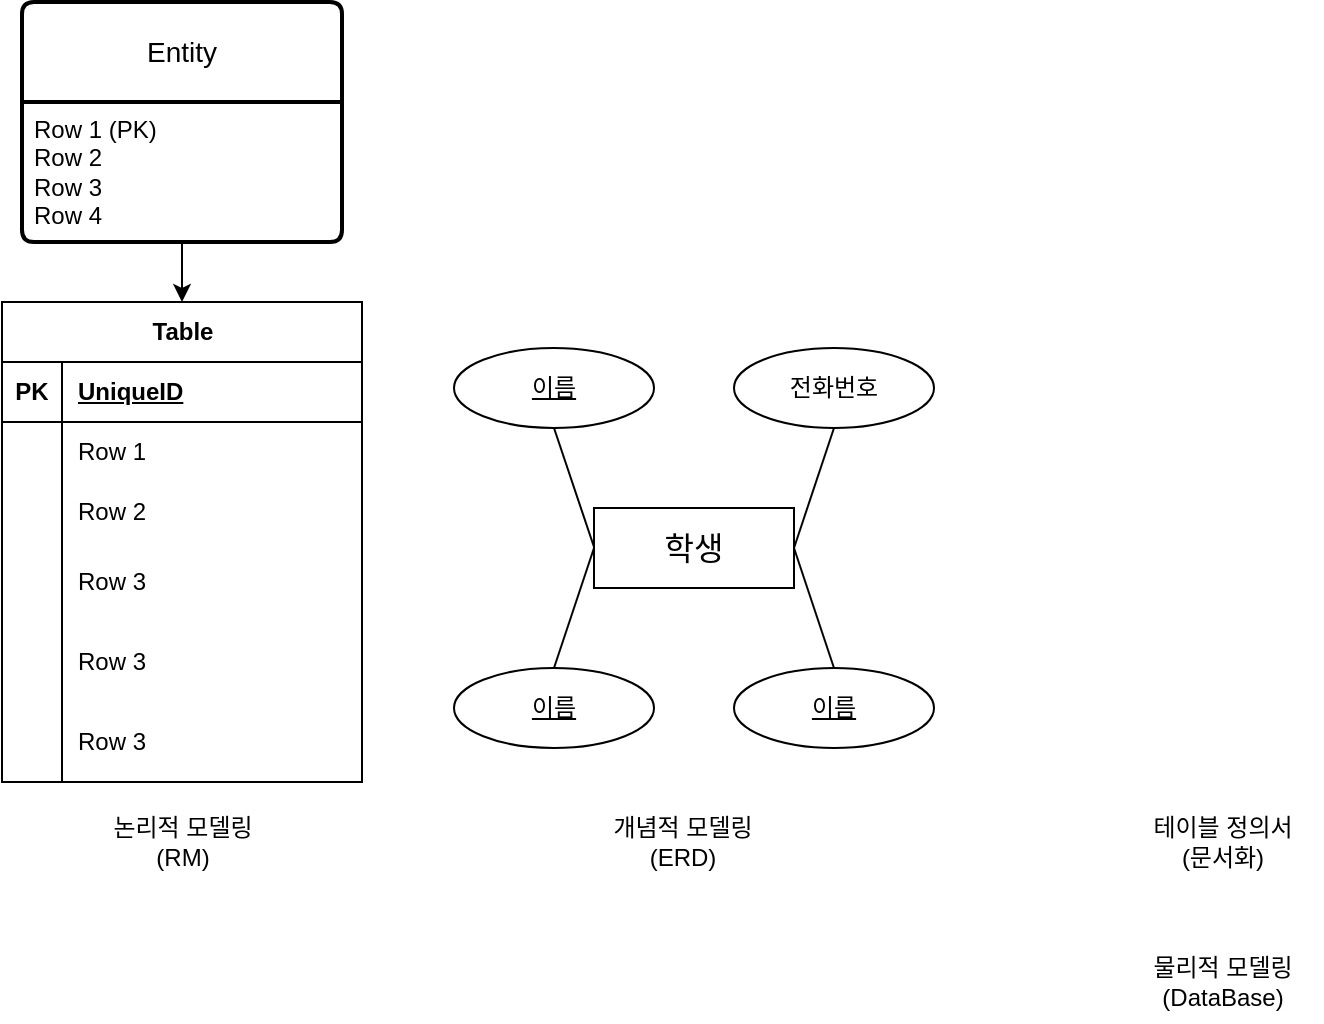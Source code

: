 <mxfile version="22.1.15" type="github">
  <diagram name="페이지-1" id="r6Mzvec_Gz-iGbLYlDLu">
    <mxGraphModel dx="472" dy="778" grid="1" gridSize="10" guides="1" tooltips="1" connect="1" arrows="1" fold="1" page="1" pageScale="1" pageWidth="827" pageHeight="1169" math="0" shadow="0">
      <root>
        <mxCell id="0" />
        <mxCell id="1" parent="0" />
        <mxCell id="gUFoTse5jzO57o71zInf-3" value="학생" style="whiteSpace=wrap;html=1;align=center;fontSize=16;" vertex="1" parent="1">
          <mxGeometry x="356" y="503" width="100" height="40" as="geometry" />
        </mxCell>
        <mxCell id="gUFoTse5jzO57o71zInf-4" value="이름" style="ellipse;whiteSpace=wrap;html=1;align=center;fontStyle=4;" vertex="1" parent="1">
          <mxGeometry x="286" y="423" width="100" height="40" as="geometry" />
        </mxCell>
        <mxCell id="gUFoTse5jzO57o71zInf-6" value="전화번호" style="ellipse;whiteSpace=wrap;html=1;align=center;fontStyle=0;" vertex="1" parent="1">
          <mxGeometry x="426" y="423" width="100" height="40" as="geometry" />
        </mxCell>
        <mxCell id="gUFoTse5jzO57o71zInf-62" value="Table" style="shape=table;startSize=30;container=1;collapsible=1;childLayout=tableLayout;fixedRows=1;rowLines=0;fontStyle=1;align=center;resizeLast=1;html=1;" vertex="1" parent="1">
          <mxGeometry x="60" y="400" width="180" height="240" as="geometry" />
        </mxCell>
        <mxCell id="gUFoTse5jzO57o71zInf-63" value="" style="shape=tableRow;horizontal=0;startSize=0;swimlaneHead=0;swimlaneBody=0;fillColor=none;collapsible=0;dropTarget=0;points=[[0,0.5],[1,0.5]];portConstraint=eastwest;top=0;left=0;right=0;bottom=1;" vertex="1" parent="gUFoTse5jzO57o71zInf-62">
          <mxGeometry y="30" width="180" height="30" as="geometry" />
        </mxCell>
        <mxCell id="gUFoTse5jzO57o71zInf-64" value="PK" style="shape=partialRectangle;connectable=0;fillColor=none;top=0;left=0;bottom=0;right=0;fontStyle=1;overflow=hidden;whiteSpace=wrap;html=1;" vertex="1" parent="gUFoTse5jzO57o71zInf-63">
          <mxGeometry width="30" height="30" as="geometry">
            <mxRectangle width="30" height="30" as="alternateBounds" />
          </mxGeometry>
        </mxCell>
        <mxCell id="gUFoTse5jzO57o71zInf-65" value="UniqueID" style="shape=partialRectangle;connectable=0;fillColor=none;top=0;left=0;bottom=0;right=0;align=left;spacingLeft=6;fontStyle=5;overflow=hidden;whiteSpace=wrap;html=1;" vertex="1" parent="gUFoTse5jzO57o71zInf-63">
          <mxGeometry x="30" width="150" height="30" as="geometry">
            <mxRectangle width="150" height="30" as="alternateBounds" />
          </mxGeometry>
        </mxCell>
        <mxCell id="gUFoTse5jzO57o71zInf-66" value="" style="shape=tableRow;horizontal=0;startSize=0;swimlaneHead=0;swimlaneBody=0;fillColor=none;collapsible=0;dropTarget=0;points=[[0,0.5],[1,0.5]];portConstraint=eastwest;top=0;left=0;right=0;bottom=0;" vertex="1" parent="gUFoTse5jzO57o71zInf-62">
          <mxGeometry y="60" width="180" height="30" as="geometry" />
        </mxCell>
        <mxCell id="gUFoTse5jzO57o71zInf-67" value="" style="shape=partialRectangle;connectable=0;fillColor=none;top=0;left=0;bottom=0;right=0;editable=1;overflow=hidden;whiteSpace=wrap;html=1;" vertex="1" parent="gUFoTse5jzO57o71zInf-66">
          <mxGeometry width="30" height="30" as="geometry">
            <mxRectangle width="30" height="30" as="alternateBounds" />
          </mxGeometry>
        </mxCell>
        <mxCell id="gUFoTse5jzO57o71zInf-68" value="Row 1" style="shape=partialRectangle;connectable=0;fillColor=none;top=0;left=0;bottom=0;right=0;align=left;spacingLeft=6;overflow=hidden;whiteSpace=wrap;html=1;" vertex="1" parent="gUFoTse5jzO57o71zInf-66">
          <mxGeometry x="30" width="150" height="30" as="geometry">
            <mxRectangle width="150" height="30" as="alternateBounds" />
          </mxGeometry>
        </mxCell>
        <mxCell id="gUFoTse5jzO57o71zInf-69" value="" style="shape=tableRow;horizontal=0;startSize=0;swimlaneHead=0;swimlaneBody=0;fillColor=none;collapsible=0;dropTarget=0;points=[[0,0.5],[1,0.5]];portConstraint=eastwest;top=0;left=0;right=0;bottom=0;" vertex="1" parent="gUFoTse5jzO57o71zInf-62">
          <mxGeometry y="90" width="180" height="30" as="geometry" />
        </mxCell>
        <mxCell id="gUFoTse5jzO57o71zInf-70" value="" style="shape=partialRectangle;connectable=0;fillColor=none;top=0;left=0;bottom=0;right=0;editable=1;overflow=hidden;whiteSpace=wrap;html=1;" vertex="1" parent="gUFoTse5jzO57o71zInf-69">
          <mxGeometry width="30" height="30" as="geometry">
            <mxRectangle width="30" height="30" as="alternateBounds" />
          </mxGeometry>
        </mxCell>
        <mxCell id="gUFoTse5jzO57o71zInf-71" value="Row 2" style="shape=partialRectangle;connectable=0;fillColor=none;top=0;left=0;bottom=0;right=0;align=left;spacingLeft=6;overflow=hidden;whiteSpace=wrap;html=1;" vertex="1" parent="gUFoTse5jzO57o71zInf-69">
          <mxGeometry x="30" width="150" height="30" as="geometry">
            <mxRectangle width="150" height="30" as="alternateBounds" />
          </mxGeometry>
        </mxCell>
        <mxCell id="gUFoTse5jzO57o71zInf-72" value="" style="shape=tableRow;horizontal=0;startSize=0;swimlaneHead=0;swimlaneBody=0;fillColor=none;collapsible=0;dropTarget=0;points=[[0,0.5],[1,0.5]];portConstraint=eastwest;top=0;left=0;right=0;bottom=0;" vertex="1" parent="gUFoTse5jzO57o71zInf-62">
          <mxGeometry y="120" width="180" height="40" as="geometry" />
        </mxCell>
        <mxCell id="gUFoTse5jzO57o71zInf-73" value="" style="shape=partialRectangle;connectable=0;fillColor=none;top=0;left=0;bottom=0;right=0;editable=1;overflow=hidden;whiteSpace=wrap;html=1;" vertex="1" parent="gUFoTse5jzO57o71zInf-72">
          <mxGeometry width="30" height="40" as="geometry">
            <mxRectangle width="30" height="40" as="alternateBounds" />
          </mxGeometry>
        </mxCell>
        <mxCell id="gUFoTse5jzO57o71zInf-74" value="Row 3" style="shape=partialRectangle;connectable=0;fillColor=none;top=0;left=0;bottom=0;right=0;align=left;spacingLeft=6;overflow=hidden;whiteSpace=wrap;html=1;" vertex="1" parent="gUFoTse5jzO57o71zInf-72">
          <mxGeometry x="30" width="150" height="40" as="geometry">
            <mxRectangle width="150" height="40" as="alternateBounds" />
          </mxGeometry>
        </mxCell>
        <mxCell id="gUFoTse5jzO57o71zInf-94" value="" style="shape=tableRow;horizontal=0;startSize=0;swimlaneHead=0;swimlaneBody=0;fillColor=none;collapsible=0;dropTarget=0;points=[[0,0.5],[1,0.5]];portConstraint=eastwest;top=0;left=0;right=0;bottom=0;" vertex="1" parent="gUFoTse5jzO57o71zInf-62">
          <mxGeometry y="160" width="180" height="40" as="geometry" />
        </mxCell>
        <mxCell id="gUFoTse5jzO57o71zInf-95" value="" style="shape=partialRectangle;connectable=0;fillColor=none;top=0;left=0;bottom=0;right=0;editable=1;overflow=hidden;whiteSpace=wrap;html=1;" vertex="1" parent="gUFoTse5jzO57o71zInf-94">
          <mxGeometry width="30" height="40" as="geometry">
            <mxRectangle width="30" height="40" as="alternateBounds" />
          </mxGeometry>
        </mxCell>
        <mxCell id="gUFoTse5jzO57o71zInf-96" value="Row 3" style="shape=partialRectangle;connectable=0;fillColor=none;top=0;left=0;bottom=0;right=0;align=left;spacingLeft=6;overflow=hidden;whiteSpace=wrap;html=1;" vertex="1" parent="gUFoTse5jzO57o71zInf-94">
          <mxGeometry x="30" width="150" height="40" as="geometry">
            <mxRectangle width="150" height="40" as="alternateBounds" />
          </mxGeometry>
        </mxCell>
        <mxCell id="gUFoTse5jzO57o71zInf-97" value="" style="shape=tableRow;horizontal=0;startSize=0;swimlaneHead=0;swimlaneBody=0;fillColor=none;collapsible=0;dropTarget=0;points=[[0,0.5],[1,0.5]];portConstraint=eastwest;top=0;left=0;right=0;bottom=0;" vertex="1" parent="gUFoTse5jzO57o71zInf-62">
          <mxGeometry y="200" width="180" height="40" as="geometry" />
        </mxCell>
        <mxCell id="gUFoTse5jzO57o71zInf-98" value="" style="shape=partialRectangle;connectable=0;fillColor=none;top=0;left=0;bottom=0;right=0;editable=1;overflow=hidden;whiteSpace=wrap;html=1;" vertex="1" parent="gUFoTse5jzO57o71zInf-97">
          <mxGeometry width="30" height="40" as="geometry">
            <mxRectangle width="30" height="40" as="alternateBounds" />
          </mxGeometry>
        </mxCell>
        <mxCell id="gUFoTse5jzO57o71zInf-99" value="Row 3" style="shape=partialRectangle;connectable=0;fillColor=none;top=0;left=0;bottom=0;right=0;align=left;spacingLeft=6;overflow=hidden;whiteSpace=wrap;html=1;" vertex="1" parent="gUFoTse5jzO57o71zInf-97">
          <mxGeometry x="30" width="150" height="40" as="geometry">
            <mxRectangle width="150" height="40" as="alternateBounds" />
          </mxGeometry>
        </mxCell>
        <mxCell id="gUFoTse5jzO57o71zInf-75" value="개념적 모델링&lt;br&gt;(ERD)" style="text;html=1;align=center;verticalAlign=middle;resizable=0;points=[];autosize=1;strokeColor=none;fillColor=none;" vertex="1" parent="1">
          <mxGeometry x="350" y="650" width="100" height="40" as="geometry" />
        </mxCell>
        <mxCell id="gUFoTse5jzO57o71zInf-91" value="Entity" style="swimlane;childLayout=stackLayout;horizontal=1;startSize=50;horizontalStack=0;rounded=1;fontSize=14;fontStyle=0;strokeWidth=2;resizeParent=0;resizeLast=1;shadow=0;dashed=0;align=center;arcSize=4;whiteSpace=wrap;html=1;" vertex="1" parent="1">
          <mxGeometry x="70" y="250" width="160" height="120" as="geometry" />
        </mxCell>
        <mxCell id="gUFoTse5jzO57o71zInf-92" value="Row 1 (PK)&lt;br&gt;Row 2&lt;br&gt;Row 3&lt;br&gt;Row 4" style="align=left;strokeColor=none;fillColor=none;spacingLeft=4;fontSize=12;verticalAlign=top;resizable=0;rotatable=0;part=1;html=1;" vertex="1" parent="gUFoTse5jzO57o71zInf-91">
          <mxGeometry y="50" width="160" height="70" as="geometry" />
        </mxCell>
        <mxCell id="gUFoTse5jzO57o71zInf-93" style="edgeStyle=orthogonalEdgeStyle;rounded=0;orthogonalLoop=1;jettySize=auto;html=1;entryX=0.5;entryY=0;entryDx=0;entryDy=0;" edge="1" parent="1" source="gUFoTse5jzO57o71zInf-92" target="gUFoTse5jzO57o71zInf-62">
          <mxGeometry relative="1" as="geometry" />
        </mxCell>
        <mxCell id="gUFoTse5jzO57o71zInf-101" value="논리적 모델링&lt;br&gt;(RM)" style="text;html=1;align=center;verticalAlign=middle;resizable=0;points=[];autosize=1;strokeColor=none;fillColor=none;" vertex="1" parent="1">
          <mxGeometry x="100" y="650" width="100" height="40" as="geometry" />
        </mxCell>
        <mxCell id="gUFoTse5jzO57o71zInf-110" value="" style="line;strokeWidth=1;rotatable=0;dashed=0;labelPosition=right;align=left;verticalAlign=middle;spacingTop=0;spacingLeft=6;points=[];portConstraint=eastwest;" vertex="1" parent="1">
          <mxGeometry x="366" y="473" height="10" as="geometry" />
        </mxCell>
        <mxCell id="gUFoTse5jzO57o71zInf-111" value="" style="endArrow=none;html=1;rounded=0;exitX=0.5;exitY=1;exitDx=0;exitDy=0;" edge="1" parent="1" source="gUFoTse5jzO57o71zInf-4">
          <mxGeometry relative="1" as="geometry">
            <mxPoint x="196" y="522.5" as="sourcePoint" />
            <mxPoint x="356" y="522.5" as="targetPoint" />
          </mxGeometry>
        </mxCell>
        <mxCell id="gUFoTse5jzO57o71zInf-112" value="" style="endArrow=none;html=1;rounded=0;exitX=0.5;exitY=1;exitDx=0;exitDy=0;entryX=1;entryY=0.5;entryDx=0;entryDy=0;" edge="1" parent="1" target="gUFoTse5jzO57o71zInf-3">
          <mxGeometry relative="1" as="geometry">
            <mxPoint x="476" y="463" as="sourcePoint" />
            <mxPoint x="496" y="522.5" as="targetPoint" />
          </mxGeometry>
        </mxCell>
        <mxCell id="gUFoTse5jzO57o71zInf-113" value="" style="endArrow=none;html=1;rounded=0;" edge="1" parent="1">
          <mxGeometry relative="1" as="geometry">
            <mxPoint x="356" y="523" as="sourcePoint" />
            <mxPoint x="336" y="583" as="targetPoint" />
          </mxGeometry>
        </mxCell>
        <mxCell id="gUFoTse5jzO57o71zInf-114" value="이름" style="ellipse;whiteSpace=wrap;html=1;align=center;fontStyle=4;" vertex="1" parent="1">
          <mxGeometry x="286" y="583" width="100" height="40" as="geometry" />
        </mxCell>
        <mxCell id="gUFoTse5jzO57o71zInf-115" value="" style="endArrow=none;html=1;rounded=0;exitX=1;exitY=0.5;exitDx=0;exitDy=0;entryX=1;entryY=0.5;entryDx=0;entryDy=0;" edge="1" parent="1" source="gUFoTse5jzO57o71zInf-3">
          <mxGeometry relative="1" as="geometry">
            <mxPoint x="496" y="523" as="sourcePoint" />
            <mxPoint x="476" y="583" as="targetPoint" />
          </mxGeometry>
        </mxCell>
        <mxCell id="gUFoTse5jzO57o71zInf-116" value="이름" style="ellipse;whiteSpace=wrap;html=1;align=center;fontStyle=4;" vertex="1" parent="1">
          <mxGeometry x="426" y="583" width="100" height="40" as="geometry" />
        </mxCell>
        <mxCell id="gUFoTse5jzO57o71zInf-117" value="테이블 정의서&lt;br&gt;(문서화)" style="text;html=1;align=center;verticalAlign=middle;resizable=0;points=[];autosize=1;strokeColor=none;fillColor=none;" vertex="1" parent="1">
          <mxGeometry x="620" y="650" width="100" height="40" as="geometry" />
        </mxCell>
        <mxCell id="gUFoTse5jzO57o71zInf-118" value="물리적 모델링&lt;br&gt;(DataBase)" style="text;html=1;align=center;verticalAlign=middle;resizable=0;points=[];autosize=1;strokeColor=none;fillColor=none;" vertex="1" parent="1">
          <mxGeometry x="620" y="720" width="100" height="40" as="geometry" />
        </mxCell>
      </root>
    </mxGraphModel>
  </diagram>
</mxfile>
